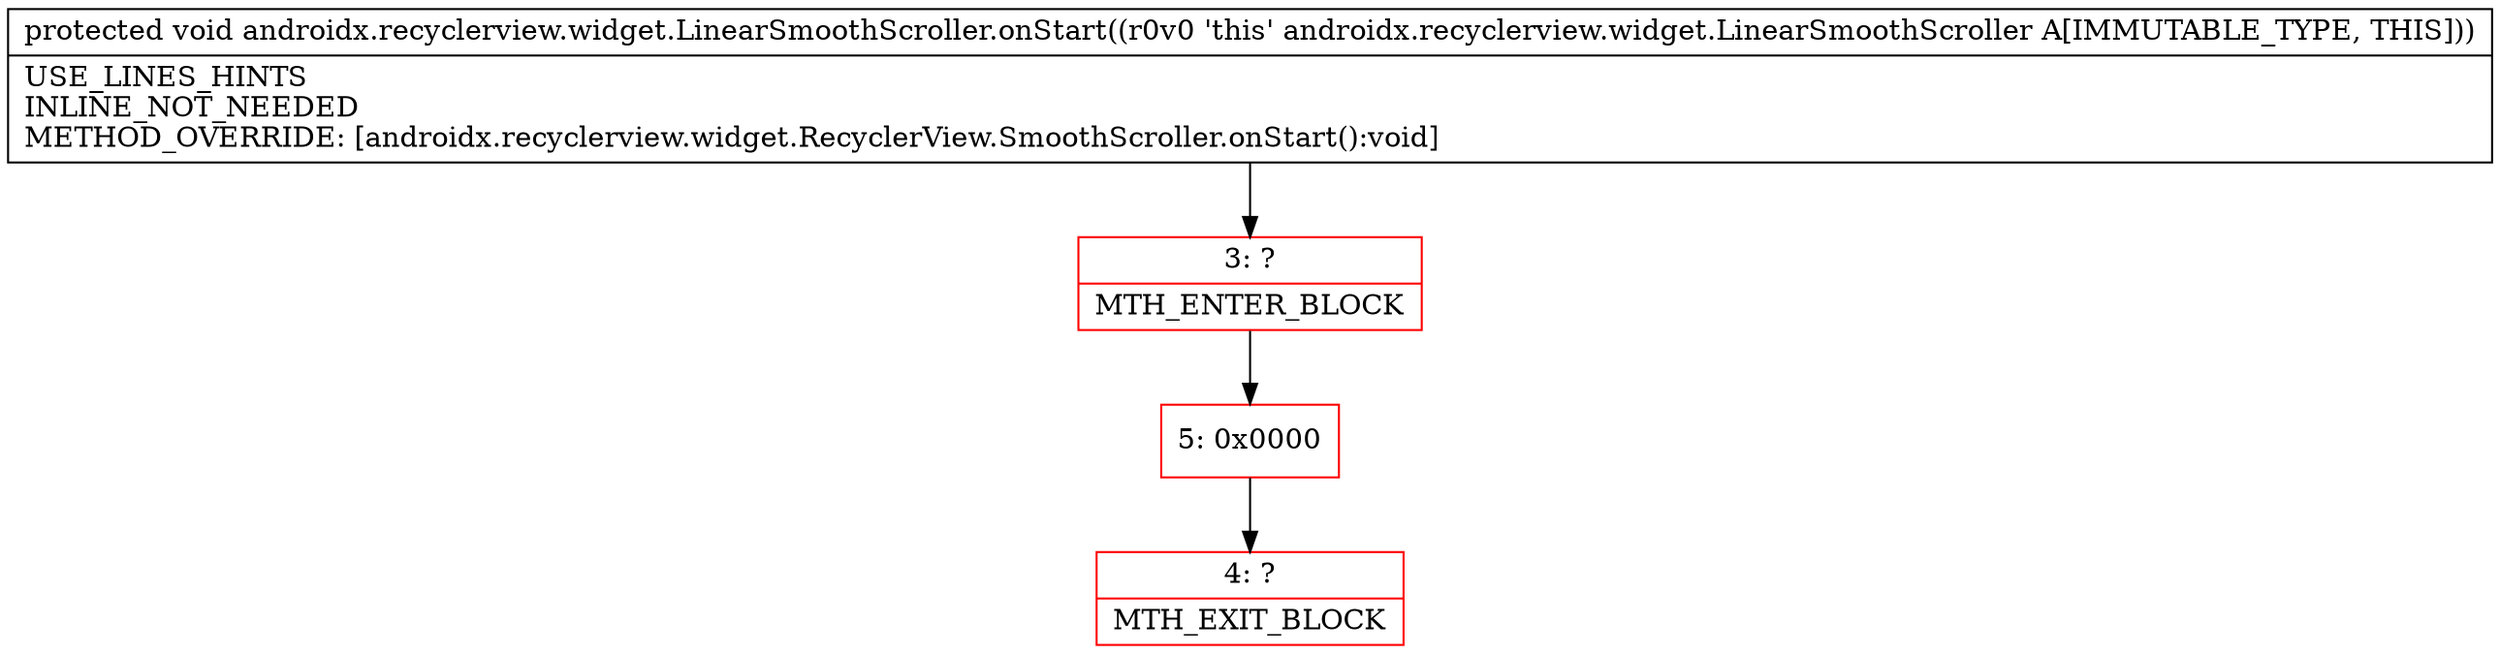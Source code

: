 digraph "CFG forandroidx.recyclerview.widget.LinearSmoothScroller.onStart()V" {
subgraph cluster_Region_1172548819 {
label = "R(0)";
node [shape=record,color=blue];
}
Node_3 [shape=record,color=red,label="{3\:\ ?|MTH_ENTER_BLOCK\l}"];
Node_5 [shape=record,color=red,label="{5\:\ 0x0000}"];
Node_4 [shape=record,color=red,label="{4\:\ ?|MTH_EXIT_BLOCK\l}"];
MethodNode[shape=record,label="{protected void androidx.recyclerview.widget.LinearSmoothScroller.onStart((r0v0 'this' androidx.recyclerview.widget.LinearSmoothScroller A[IMMUTABLE_TYPE, THIS]))  | USE_LINES_HINTS\lINLINE_NOT_NEEDED\lMETHOD_OVERRIDE: [androidx.recyclerview.widget.RecyclerView.SmoothScroller.onStart():void]\l}"];
MethodNode -> Node_3;Node_3 -> Node_5;
Node_5 -> Node_4;
}

